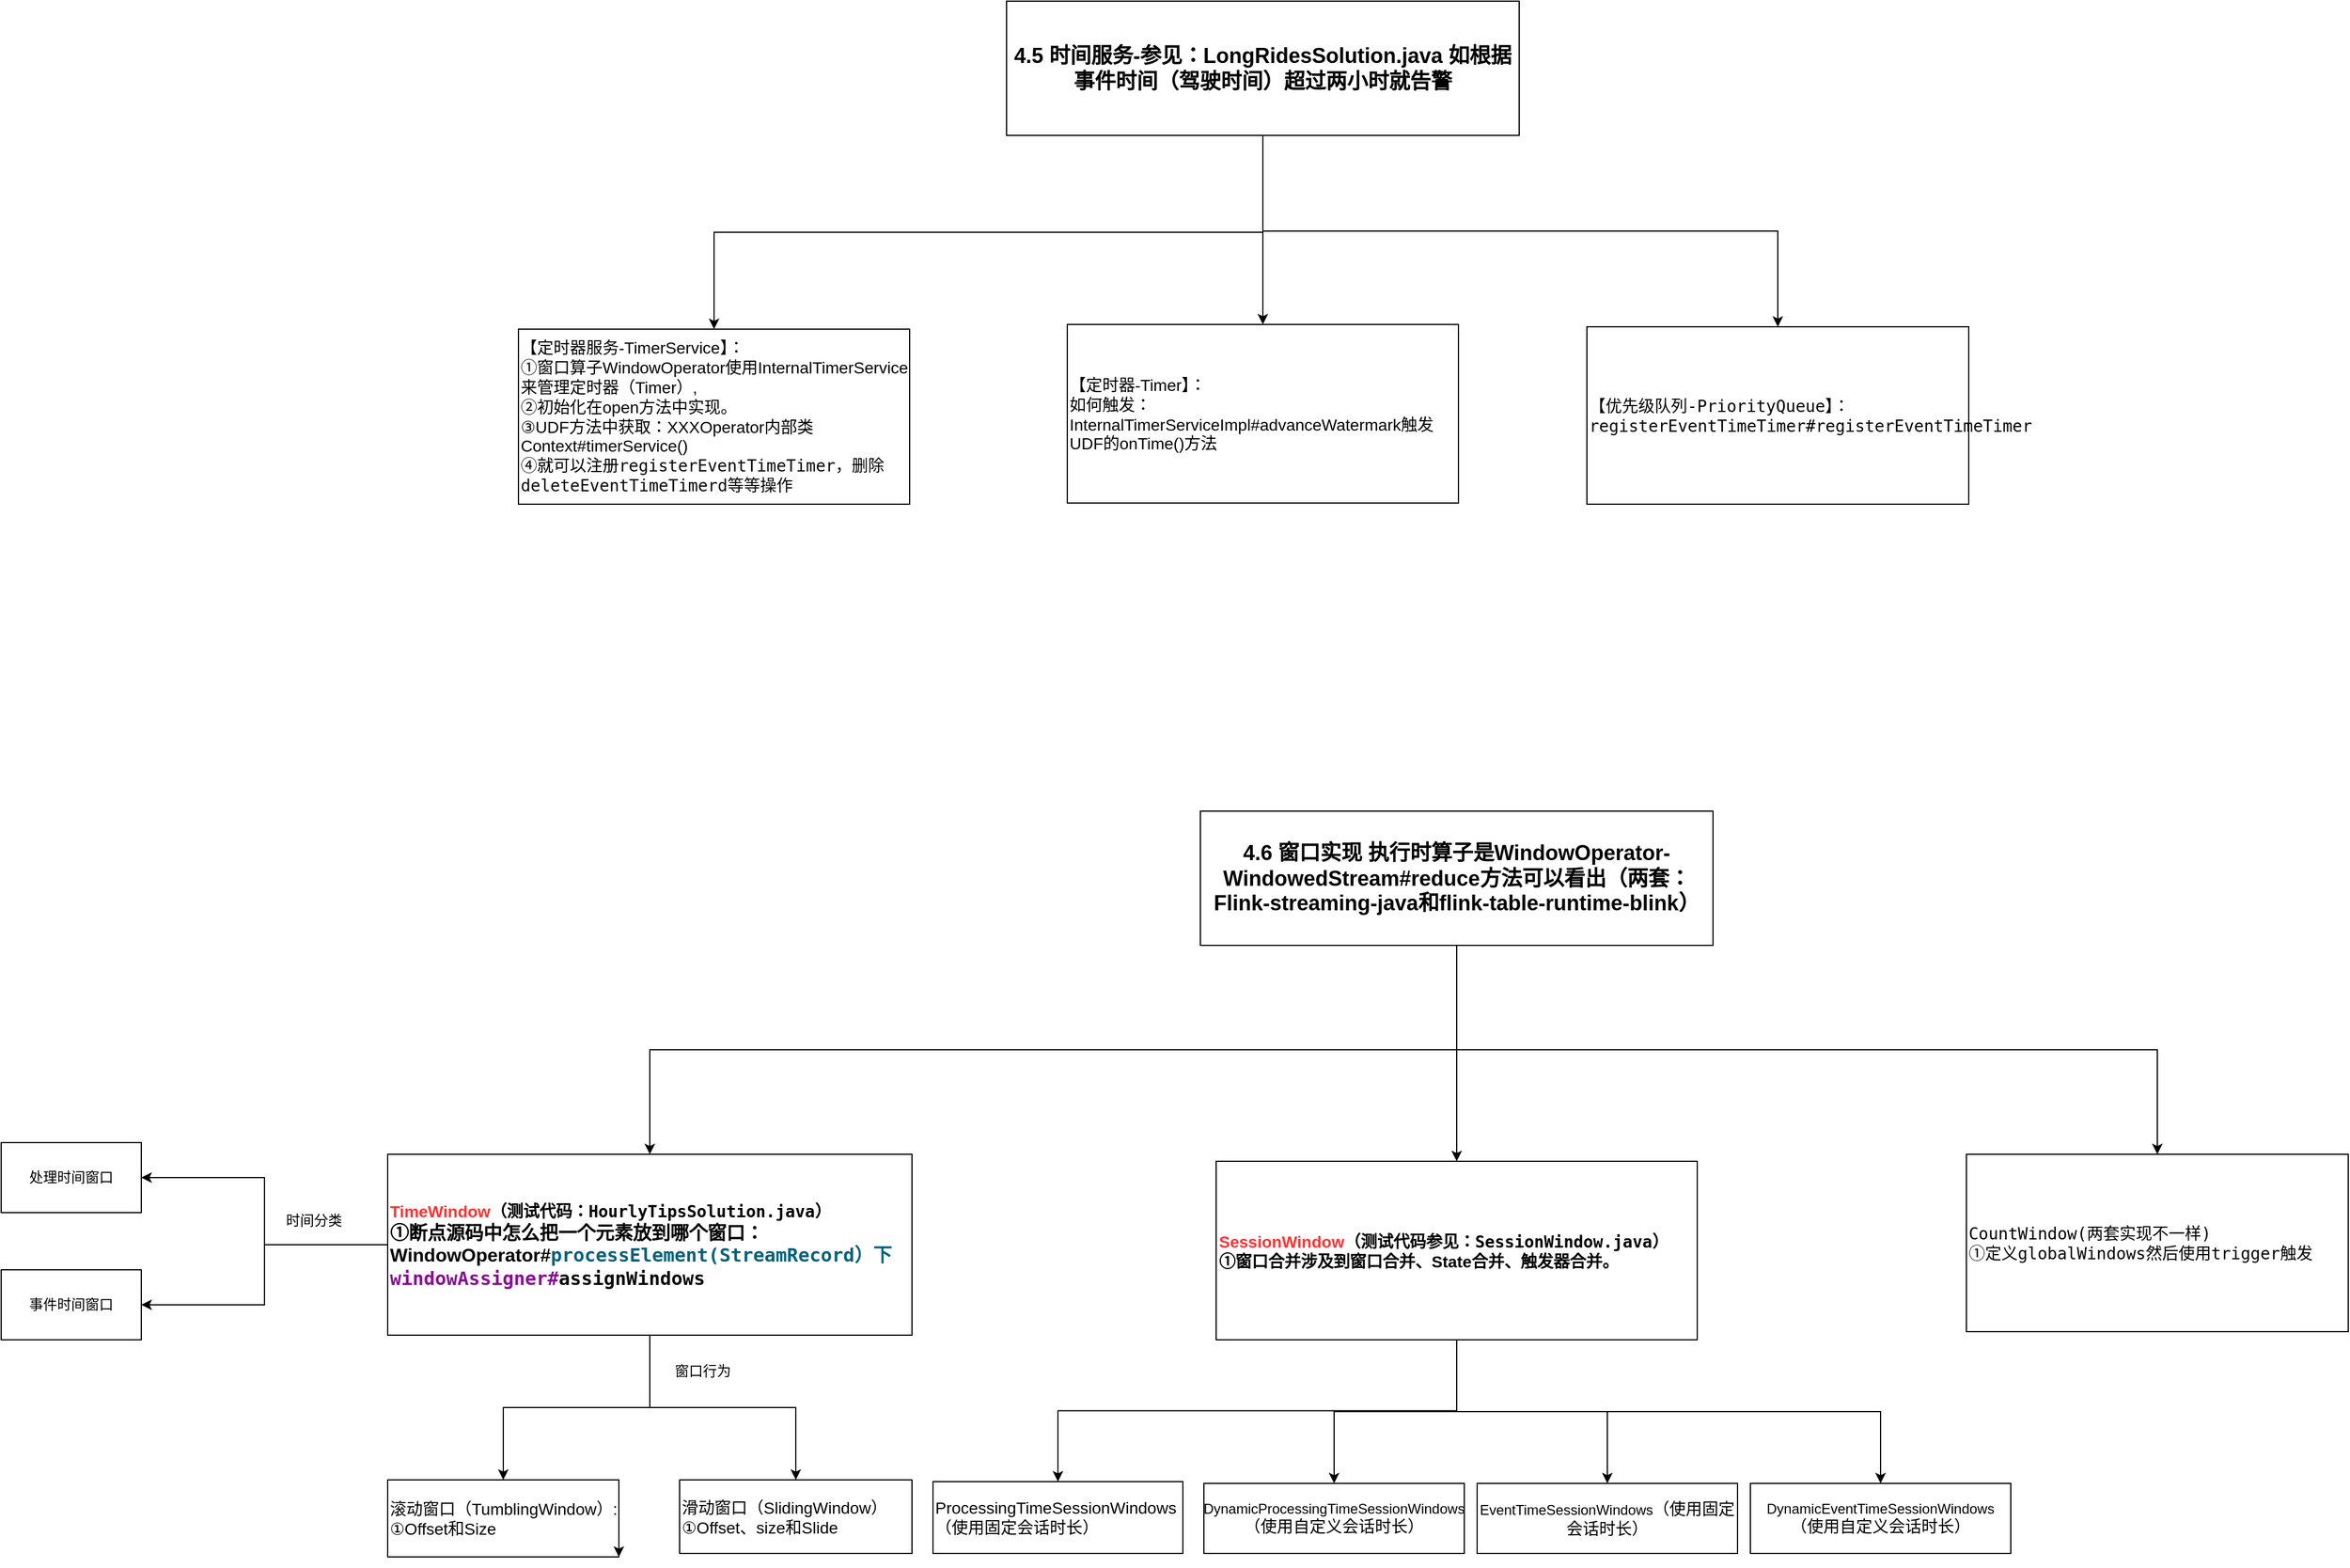<mxfile border="50" scale="3" compressed="false" locked="false" version="24.7.7">
  <diagram name="Blank" id="YmL12bMKpDGza6XwsDPr">
    <mxGraphModel dx="2667" dy="780" grid="0" gridSize="10" guides="1" tooltips="1" connect="1" arrows="1" fold="1" page="0" pageScale="1" pageWidth="827" pageHeight="1169" background="none" math="1" shadow="0">
      <root>
        <mxCell id="X5NqExCQtvZxIxQ7pmgY-0" />
        <mxCell id="1" parent="X5NqExCQtvZxIxQ7pmgY-0" />
        <mxCell id="BvsdqlHEoa5w_EsFs4Y4-4" style="edgeStyle=orthogonalEdgeStyle;rounded=0;orthogonalLoop=1;jettySize=auto;html=1;exitX=0.5;exitY=1;exitDx=0;exitDy=0;" edge="1" parent="1" source="BvsdqlHEoa5w_EsFs4Y4-8" target="BvsdqlHEoa5w_EsFs4Y4-11">
          <mxGeometry relative="1" as="geometry">
            <mxPoint x="180" y="410" as="targetPoint" />
            <mxPoint x="425" y="350" as="sourcePoint" />
          </mxGeometry>
        </mxCell>
        <mxCell id="BvsdqlHEoa5w_EsFs4Y4-51" style="edgeStyle=orthogonalEdgeStyle;rounded=0;orthogonalLoop=1;jettySize=auto;html=1;exitX=0.5;exitY=1;exitDx=0;exitDy=0;" edge="1" parent="1" source="BvsdqlHEoa5w_EsFs4Y4-8" target="BvsdqlHEoa5w_EsFs4Y4-13">
          <mxGeometry relative="1" as="geometry" />
        </mxCell>
        <mxCell id="BvsdqlHEoa5w_EsFs4Y4-54" style="edgeStyle=orthogonalEdgeStyle;rounded=0;orthogonalLoop=1;jettySize=auto;html=1;exitX=0.5;exitY=1;exitDx=0;exitDy=0;" edge="1" parent="1" source="BvsdqlHEoa5w_EsFs4Y4-8" target="BvsdqlHEoa5w_EsFs4Y4-53">
          <mxGeometry relative="1" as="geometry" />
        </mxCell>
        <mxCell id="BvsdqlHEoa5w_EsFs4Y4-8" value="&lt;h2&gt;&lt;font style=&quot;font-size: 18px;&quot;&gt;&lt;b&gt;4.5 时间服务-&lt;/b&gt;&lt;/font&gt;&lt;span style=&quot;font-size: 18px;&quot;&gt;&lt;b&gt;参见：LongRidesSolution.java 如根据事件时间（驾驶时间）超过两小时就告警&lt;/b&gt;&lt;/span&gt;&lt;/h2&gt;" style="rounded=0;whiteSpace=wrap;html=1;" vertex="1" parent="1">
          <mxGeometry x="203" y="60" width="439" height="115" as="geometry" />
        </mxCell>
        <mxCell id="BvsdqlHEoa5w_EsFs4Y4-11" value="&lt;font style=&quot;font-size: 14px;&quot;&gt;【定时器服务-TimerService】：&lt;/font&gt;&lt;div&gt;&lt;font style=&quot;font-size: 14px;&quot;&gt;①窗口算子WindowOperator使用InternalTimerService来管理定时器（Timer）,&lt;/font&gt;&lt;/div&gt;&lt;div&gt;&lt;font style=&quot;font-size: 14px;&quot;&gt;②初始化在open方法中实现。&lt;/font&gt;&lt;div&gt;&lt;font style=&quot;font-size: 14px;&quot;&gt;③UDF方法中获取：XXXOperator内部类Context#timerService()&lt;/font&gt;&lt;/div&gt;&lt;/div&gt;&lt;div&gt;&lt;font style=&quot;font-size: 14px;&quot;&gt;④就可以注册&lt;/font&gt;&lt;span style=&quot;color: rgb(8, 8, 8); font-family: &amp;quot;JetBrains Mono&amp;quot;, monospace; font-size: 10.5pt; background-color: initial;&quot;&gt;registerEventTimeTimer，删除&lt;/span&gt;&lt;span style=&quot;color: rgb(8, 8, 8); font-family: &amp;quot;JetBrains Mono&amp;quot;, monospace; font-size: 10.5pt; background-color: initial;&quot;&gt;deleteEventTimeTimerd等等操作&lt;/span&gt;&lt;/div&gt;" style="rounded=0;whiteSpace=wrap;html=1;align=left;" vertex="1" parent="1">
          <mxGeometry x="-215" y="341" width="335" height="150" as="geometry" />
        </mxCell>
        <mxCell id="BvsdqlHEoa5w_EsFs4Y4-13" value="&lt;font face=&quot;JetBrains Mono, monospace&quot;&gt;&lt;span style=&quot;font-size: 14px;&quot;&gt;【&lt;/span&gt;&lt;/font&gt;&lt;span style=&quot;font-size: 14px; font-family: &amp;quot;JetBrains Mono&amp;quot;, monospace; background-color: initial;&quot;&gt;优先级队列-PriorityQueue】：registerEventTimeTimer#registerEventTimeTimer&amp;nbsp;&lt;/span&gt;" style="rounded=0;whiteSpace=wrap;html=1;align=left;" vertex="1" parent="1">
          <mxGeometry x="700" y="339" width="327" height="152" as="geometry" />
        </mxCell>
        <mxCell id="BvsdqlHEoa5w_EsFs4Y4-53" value="&lt;font style=&quot;font-size: 14px;&quot;&gt;【定时器-Timer】：&lt;/font&gt;&lt;div&gt;&lt;span style=&quot;font-size: 14px;&quot;&gt;如何触发：&lt;/span&gt;&lt;span style=&quot;background-color: initial; font-size: 14px;&quot;&gt;InternalTimerServiceImpl#advanceWatermark触发UDF的onTime()方法&lt;/span&gt;&lt;br&gt;&lt;/div&gt;" style="rounded=0;whiteSpace=wrap;html=1;align=left;" vertex="1" parent="1">
          <mxGeometry x="255" y="337" width="335" height="153" as="geometry" />
        </mxCell>
        <mxCell id="BvsdqlHEoa5w_EsFs4Y4-62" style="edgeStyle=orthogonalEdgeStyle;rounded=0;orthogonalLoop=1;jettySize=auto;html=1;exitX=0.5;exitY=1;exitDx=0;exitDy=0;" edge="1" parent="1" source="BvsdqlHEoa5w_EsFs4Y4-65" target="BvsdqlHEoa5w_EsFs4Y4-66">
          <mxGeometry relative="1" as="geometry">
            <mxPoint x="161" y="1111" as="targetPoint" />
            <mxPoint x="406" y="1051" as="sourcePoint" />
          </mxGeometry>
        </mxCell>
        <mxCell id="BvsdqlHEoa5w_EsFs4Y4-63" style="edgeStyle=orthogonalEdgeStyle;rounded=0;orthogonalLoop=1;jettySize=auto;html=1;exitX=0.5;exitY=1;exitDx=0;exitDy=0;" edge="1" parent="1" source="BvsdqlHEoa5w_EsFs4Y4-65" target="BvsdqlHEoa5w_EsFs4Y4-67">
          <mxGeometry relative="1" as="geometry" />
        </mxCell>
        <mxCell id="BvsdqlHEoa5w_EsFs4Y4-64" style="edgeStyle=orthogonalEdgeStyle;rounded=0;orthogonalLoop=1;jettySize=auto;html=1;exitX=0.5;exitY=1;exitDx=0;exitDy=0;" edge="1" parent="1" source="BvsdqlHEoa5w_EsFs4Y4-65" target="BvsdqlHEoa5w_EsFs4Y4-68">
          <mxGeometry relative="1" as="geometry" />
        </mxCell>
        <mxCell id="BvsdqlHEoa5w_EsFs4Y4-65" value="&lt;h2&gt;&lt;font style=&quot;font-size: 18px;&quot;&gt;&lt;b&gt;4.6 窗口实现 执行时算子是WindowOperator-WindowedStream#reduce方法可以看出（两套：Flink-streaming-java和flink-table-runtime-blink）&lt;/b&gt;&lt;/font&gt;&lt;/h2&gt;" style="rounded=0;whiteSpace=wrap;html=1;" vertex="1" parent="1">
          <mxGeometry x="369" y="754" width="439" height="115" as="geometry" />
        </mxCell>
        <mxCell id="BvsdqlHEoa5w_EsFs4Y4-77" style="edgeStyle=orthogonalEdgeStyle;rounded=0;orthogonalLoop=1;jettySize=auto;html=1;exitX=0;exitY=0.5;exitDx=0;exitDy=0;entryX=1;entryY=0.5;entryDx=0;entryDy=0;" edge="1" parent="1" source="BvsdqlHEoa5w_EsFs4Y4-66" target="BvsdqlHEoa5w_EsFs4Y4-76">
          <mxGeometry relative="1" as="geometry" />
        </mxCell>
        <mxCell id="BvsdqlHEoa5w_EsFs4Y4-79" style="edgeStyle=orthogonalEdgeStyle;rounded=0;orthogonalLoop=1;jettySize=auto;html=1;exitX=0.5;exitY=1;exitDx=0;exitDy=0;" edge="1" parent="1" source="BvsdqlHEoa5w_EsFs4Y4-66" target="BvsdqlHEoa5w_EsFs4Y4-78">
          <mxGeometry relative="1" as="geometry" />
        </mxCell>
        <mxCell id="BvsdqlHEoa5w_EsFs4Y4-82" style="edgeStyle=orthogonalEdgeStyle;rounded=0;orthogonalLoop=1;jettySize=auto;html=1;exitX=0.5;exitY=1;exitDx=0;exitDy=0;entryX=0.5;entryY=0;entryDx=0;entryDy=0;" edge="1" parent="1" source="BvsdqlHEoa5w_EsFs4Y4-66" target="BvsdqlHEoa5w_EsFs4Y4-81">
          <mxGeometry relative="1" as="geometry" />
        </mxCell>
        <mxCell id="BvsdqlHEoa5w_EsFs4Y4-85" style="edgeStyle=orthogonalEdgeStyle;rounded=0;orthogonalLoop=1;jettySize=auto;html=1;exitX=0;exitY=0.5;exitDx=0;exitDy=0;entryX=1;entryY=0.5;entryDx=0;entryDy=0;" edge="1" parent="1" source="BvsdqlHEoa5w_EsFs4Y4-66" target="BvsdqlHEoa5w_EsFs4Y4-74">
          <mxGeometry relative="1" as="geometry" />
        </mxCell>
        <mxCell id="BvsdqlHEoa5w_EsFs4Y4-66" value="&lt;font style=&quot;font-size: 14px;&quot;&gt;&lt;b&gt;&lt;font color=&quot;#ff3333&quot;&gt;TimeWindow&lt;/font&gt;（测试代码：&lt;span style=&quot;font-family: &amp;quot;JetBrains Mono&amp;quot;, monospace; background-color: initial;&quot;&gt;HourlyTipsSolution.java&lt;/span&gt;&lt;span style=&quot;background-color: initial;&quot;&gt;）&lt;/span&gt;&lt;br&gt;&lt;/b&gt;&lt;/font&gt;&lt;div&gt;&lt;font size=&quot;3&quot;&gt;&lt;b&gt;①断点源码中怎么把一个元素放到哪个窗口：WindowOperator#&lt;span style=&quot;color: rgb(0, 98, 122); font-family: &amp;quot;JetBrains Mono&amp;quot;, monospace; background-color: initial;&quot;&gt;processElement(StreamRecord）下&lt;/span&gt;&lt;span style=&quot;font-family: &amp;quot;JetBrains Mono&amp;quot;, monospace; background-color: initial; color: rgb(135, 16, 148);&quot;&gt;windowAssigner#&lt;/span&gt;&lt;span style=&quot;color: rgb(8, 8, 8); font-family: &amp;quot;JetBrains Mono&amp;quot;, monospace; background-color: initial;&quot;&gt;assignWindows&lt;/span&gt;&lt;/b&gt;&lt;/font&gt;&lt;br&gt;&lt;/div&gt;" style="rounded=0;whiteSpace=wrap;html=1;align=left;" vertex="1" parent="1">
          <mxGeometry x="-327" y="1048" width="449" height="155" as="geometry" />
        </mxCell>
        <mxCell id="BvsdqlHEoa5w_EsFs4Y4-67" value="&lt;font face=&quot;JetBrains Mono, monospace&quot;&gt;&lt;span style=&quot;font-size: 14px;&quot;&gt;CountWindow(两套实现不一样)&lt;/span&gt;&lt;/font&gt;&lt;div&gt;&lt;font face=&quot;JetBrains Mono, monospace&quot;&gt;&lt;span style=&quot;font-size: 14px;&quot;&gt;①定义globalWindows然后使用trigger触发&lt;/span&gt;&lt;/font&gt;&lt;/div&gt;" style="rounded=0;whiteSpace=wrap;html=1;align=left;" vertex="1" parent="1">
          <mxGeometry x="1025" y="1048" width="327" height="152" as="geometry" />
        </mxCell>
        <mxCell id="BvsdqlHEoa5w_EsFs4Y4-90" style="edgeStyle=orthogonalEdgeStyle;rounded=0;orthogonalLoop=1;jettySize=auto;html=1;exitX=0.5;exitY=1;exitDx=0;exitDy=0;entryX=0.5;entryY=0;entryDx=0;entryDy=0;" edge="1" parent="1" source="BvsdqlHEoa5w_EsFs4Y4-68" target="BvsdqlHEoa5w_EsFs4Y4-89">
          <mxGeometry relative="1" as="geometry" />
        </mxCell>
        <mxCell id="BvsdqlHEoa5w_EsFs4Y4-92" style="edgeStyle=orthogonalEdgeStyle;rounded=0;orthogonalLoop=1;jettySize=auto;html=1;exitX=0.5;exitY=1;exitDx=0;exitDy=0;" edge="1" parent="1" source="BvsdqlHEoa5w_EsFs4Y4-68" target="BvsdqlHEoa5w_EsFs4Y4-91">
          <mxGeometry relative="1" as="geometry" />
        </mxCell>
        <mxCell id="BvsdqlHEoa5w_EsFs4Y4-95" style="edgeStyle=orthogonalEdgeStyle;rounded=0;orthogonalLoop=1;jettySize=auto;html=1;exitX=0.5;exitY=1;exitDx=0;exitDy=0;" edge="1" parent="1" source="BvsdqlHEoa5w_EsFs4Y4-68" target="BvsdqlHEoa5w_EsFs4Y4-93">
          <mxGeometry relative="1" as="geometry" />
        </mxCell>
        <mxCell id="BvsdqlHEoa5w_EsFs4Y4-96" style="edgeStyle=orthogonalEdgeStyle;rounded=0;orthogonalLoop=1;jettySize=auto;html=1;exitX=0.5;exitY=1;exitDx=0;exitDy=0;" edge="1" parent="1" source="BvsdqlHEoa5w_EsFs4Y4-68" target="BvsdqlHEoa5w_EsFs4Y4-94">
          <mxGeometry relative="1" as="geometry" />
        </mxCell>
        <mxCell id="BvsdqlHEoa5w_EsFs4Y4-68" value="&lt;div&gt;&lt;b&gt;&lt;font style=&quot;font-size: 14px;&quot;&gt;&lt;font color=&quot;#ff3333&quot;&gt;SessionWindow&lt;/font&gt;（测试代码参见：&lt;span style=&quot;font-family: &amp;quot;JetBrains Mono&amp;quot;, monospace; background-color: initial;&quot;&gt;SessionWindow.java&lt;/span&gt;&lt;span style=&quot;background-color: initial;&quot;&gt;）&lt;/span&gt;&lt;/font&gt;&lt;/b&gt;&lt;/div&gt;&lt;div&gt;&lt;b&gt;&lt;font style=&quot;font-size: 14px;&quot;&gt;&lt;span style=&quot;background-color: initial;&quot;&gt;①窗口合并涉及到窗口合并、State合并、触发器合并。&lt;/span&gt;&lt;/font&gt;&lt;/b&gt;&lt;/div&gt;" style="rounded=0;whiteSpace=wrap;html=1;align=left;" vertex="1" parent="1">
          <mxGeometry x="382.5" y="1054" width="412" height="153" as="geometry" />
        </mxCell>
        <mxCell id="BvsdqlHEoa5w_EsFs4Y4-74" value="处理时间窗口" style="rounded=0;whiteSpace=wrap;html=1;" vertex="1" parent="1">
          <mxGeometry x="-658" y="1038" width="120" height="60" as="geometry" />
        </mxCell>
        <mxCell id="BvsdqlHEoa5w_EsFs4Y4-76" value="事件时间窗口" style="rounded=0;whiteSpace=wrap;html=1;" vertex="1" parent="1">
          <mxGeometry x="-658" y="1147" width="120" height="60" as="geometry" />
        </mxCell>
        <mxCell id="BvsdqlHEoa5w_EsFs4Y4-78" value="&lt;font style=&quot;font-size: 14px;&quot;&gt;滚动窗口（TumblingWindow）:&lt;/font&gt;&lt;div&gt;&lt;span style=&quot;font-size: 14px;&quot;&gt;①Offset和Size&lt;/span&gt;&lt;/div&gt;" style="rounded=0;whiteSpace=wrap;html=1;align=left;" vertex="1" parent="1">
          <mxGeometry x="-327" y="1327" width="198" height="66" as="geometry" />
        </mxCell>
        <mxCell id="BvsdqlHEoa5w_EsFs4Y4-80" style="edgeStyle=orthogonalEdgeStyle;rounded=0;orthogonalLoop=1;jettySize=auto;html=1;exitX=1;exitY=0.75;exitDx=0;exitDy=0;entryX=1;entryY=1;entryDx=0;entryDy=0;" edge="1" parent="1" source="BvsdqlHEoa5w_EsFs4Y4-78" target="BvsdqlHEoa5w_EsFs4Y4-78">
          <mxGeometry relative="1" as="geometry" />
        </mxCell>
        <mxCell id="BvsdqlHEoa5w_EsFs4Y4-81" value="&lt;font style=&quot;font-size: 14px;&quot;&gt;滑动窗口（SlidingWindow）&lt;/font&gt;&lt;div&gt;&lt;span style=&quot;font-size: 14px;&quot;&gt;①Offset、size和Slide&lt;/span&gt;&lt;/div&gt;" style="rounded=0;whiteSpace=wrap;html=1;align=left;" vertex="1" parent="1">
          <mxGeometry x="-77" y="1327" width="199" height="63" as="geometry" />
        </mxCell>
        <mxCell id="BvsdqlHEoa5w_EsFs4Y4-86" value="时间分类" style="text;html=1;align=center;verticalAlign=middle;whiteSpace=wrap;rounded=0;" vertex="1" parent="1">
          <mxGeometry x="-420" y="1090" width="60" height="30" as="geometry" />
        </mxCell>
        <mxCell id="BvsdqlHEoa5w_EsFs4Y4-87" value="窗口行为" style="text;html=1;align=center;verticalAlign=middle;whiteSpace=wrap;rounded=0;" vertex="1" parent="1">
          <mxGeometry x="-87" y="1219" width="60" height="30" as="geometry" />
        </mxCell>
        <mxCell id="BvsdqlHEoa5w_EsFs4Y4-89" value="&lt;span style=&quot;font-size: 14px;&quot;&gt;ProcessingTimeSessionWindows（使用固定会话时长）&lt;/span&gt;" style="rounded=0;whiteSpace=wrap;html=1;align=left;" vertex="1" parent="1">
          <mxGeometry x="140" y="1328.5" width="214" height="61.5" as="geometry" />
        </mxCell>
        <mxCell id="BvsdqlHEoa5w_EsFs4Y4-91" value="DynamicProcessingTimeSessionWindows&lt;span style=&quot;font-size: 14px; text-align: left;&quot;&gt;（使用自定义会话时长）&lt;/span&gt;" style="rounded=0;whiteSpace=wrap;html=1;" vertex="1" parent="1">
          <mxGeometry x="372" y="1330" width="223" height="60" as="geometry" />
        </mxCell>
        <mxCell id="BvsdqlHEoa5w_EsFs4Y4-93" value="EventTimeSessionWindows&lt;span style=&quot;font-size: 14px; text-align: left;&quot;&gt;（使用固定会话时长）&lt;/span&gt;" style="rounded=0;whiteSpace=wrap;html=1;" vertex="1" parent="1">
          <mxGeometry x="606" y="1330" width="223" height="60" as="geometry" />
        </mxCell>
        <mxCell id="BvsdqlHEoa5w_EsFs4Y4-94" value="DynamicEventTimeSessionWindows&lt;span style=&quot;font-size: 14px; text-align: left;&quot;&gt;（使用自定义会话时长）&lt;/span&gt;" style="rounded=0;whiteSpace=wrap;html=1;" vertex="1" parent="1">
          <mxGeometry x="840" y="1330" width="223" height="60" as="geometry" />
        </mxCell>
      </root>
    </mxGraphModel>
  </diagram>
</mxfile>
